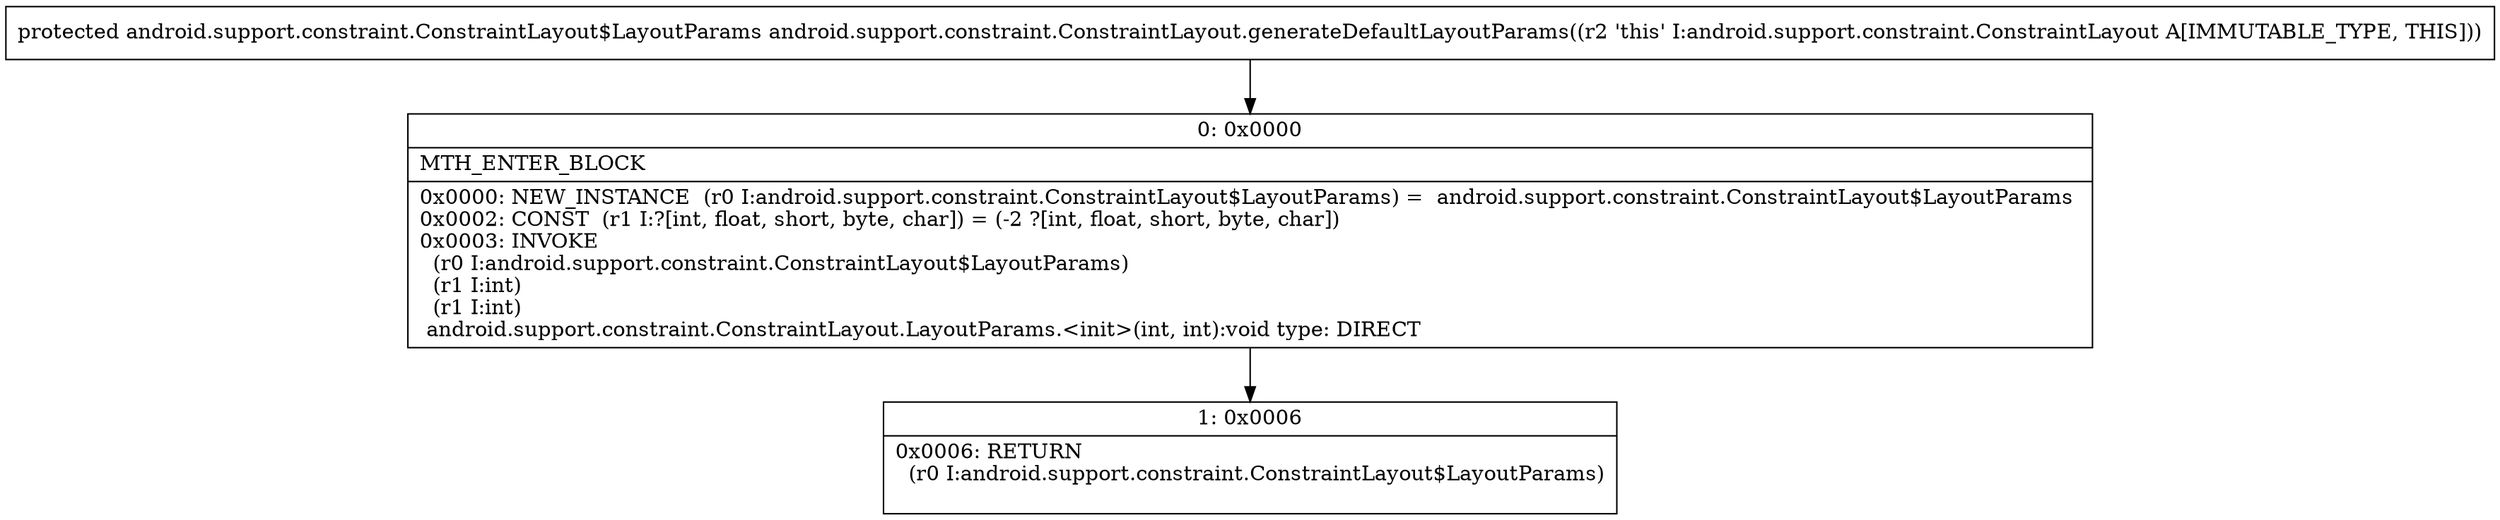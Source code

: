digraph "CFG forandroid.support.constraint.ConstraintLayout.generateDefaultLayoutParams()Landroid\/support\/constraint\/ConstraintLayout$LayoutParams;" {
Node_0 [shape=record,label="{0\:\ 0x0000|MTH_ENTER_BLOCK\l|0x0000: NEW_INSTANCE  (r0 I:android.support.constraint.ConstraintLayout$LayoutParams) =  android.support.constraint.ConstraintLayout$LayoutParams \l0x0002: CONST  (r1 I:?[int, float, short, byte, char]) = (\-2 ?[int, float, short, byte, char]) \l0x0003: INVOKE  \l  (r0 I:android.support.constraint.ConstraintLayout$LayoutParams)\l  (r1 I:int)\l  (r1 I:int)\l android.support.constraint.ConstraintLayout.LayoutParams.\<init\>(int, int):void type: DIRECT \l}"];
Node_1 [shape=record,label="{1\:\ 0x0006|0x0006: RETURN  \l  (r0 I:android.support.constraint.ConstraintLayout$LayoutParams)\l \l}"];
MethodNode[shape=record,label="{protected android.support.constraint.ConstraintLayout$LayoutParams android.support.constraint.ConstraintLayout.generateDefaultLayoutParams((r2 'this' I:android.support.constraint.ConstraintLayout A[IMMUTABLE_TYPE, THIS])) }"];
MethodNode -> Node_0;
Node_0 -> Node_1;
}

